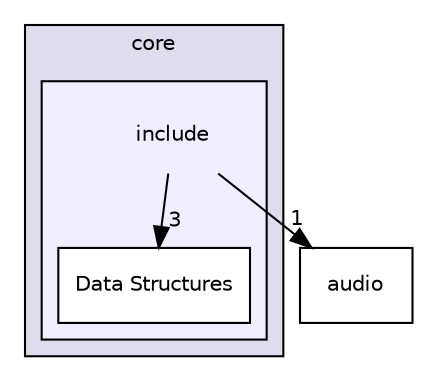 digraph "/home/runner/work/Voxeloop/Voxeloop/core/include" {
  compound=true
  node [ fontsize="10", fontname="Helvetica"];
  edge [ labelfontsize="10", labelfontname="Helvetica"];
  subgraph clusterdir_4270bfced15e0e73154b13468c7c9ad9 {
    graph [ bgcolor="#ddddee", pencolor="black", label="core" fontname="Helvetica", fontsize="10", URL="dir_4270bfced15e0e73154b13468c7c9ad9.html"]
  subgraph clusterdir_24d671cfcbc5d5238a6bd565a49d198f {
    graph [ bgcolor="#eeeeff", pencolor="black", label="" URL="dir_24d671cfcbc5d5238a6bd565a49d198f.html"];
    dir_24d671cfcbc5d5238a6bd565a49d198f [shape=plaintext label="include"];
    dir_250d8a4e9a286f593f80b9339c970da4 [shape=box label="Data Structures" color="black" fillcolor="white" style="filled" URL="dir_250d8a4e9a286f593f80b9339c970da4.html"];
  }
  }
  dir_0097242fc585035e09f6b69eb2987414 [shape=box label="audio" URL="dir_0097242fc585035e09f6b69eb2987414.html"];
  dir_24d671cfcbc5d5238a6bd565a49d198f->dir_0097242fc585035e09f6b69eb2987414 [headlabel="1", labeldistance=1.5 headhref="dir_000002_000001.html"];
  dir_24d671cfcbc5d5238a6bd565a49d198f->dir_250d8a4e9a286f593f80b9339c970da4 [headlabel="3", labeldistance=1.5 headhref="dir_000002_000003.html"];
}
